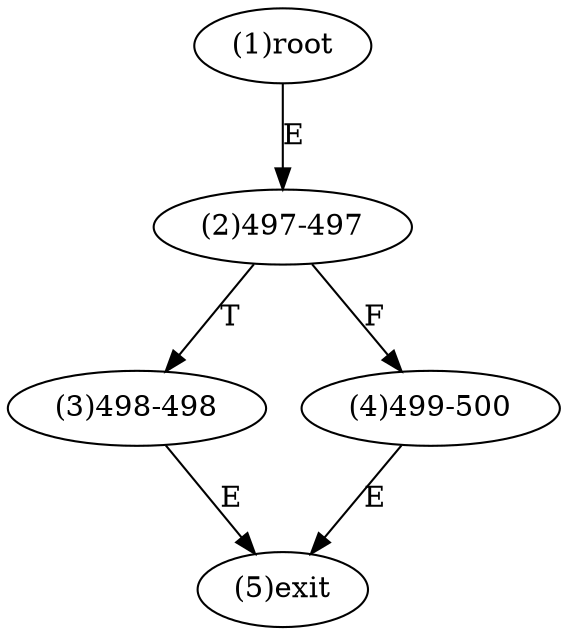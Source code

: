 digraph "" { 
1[ label="(1)root"];
2[ label="(2)497-497"];
3[ label="(3)498-498"];
4[ label="(4)499-500"];
5[ label="(5)exit"];
1->2[ label="E"];
2->4[ label="F"];
2->3[ label="T"];
3->5[ label="E"];
4->5[ label="E"];
}